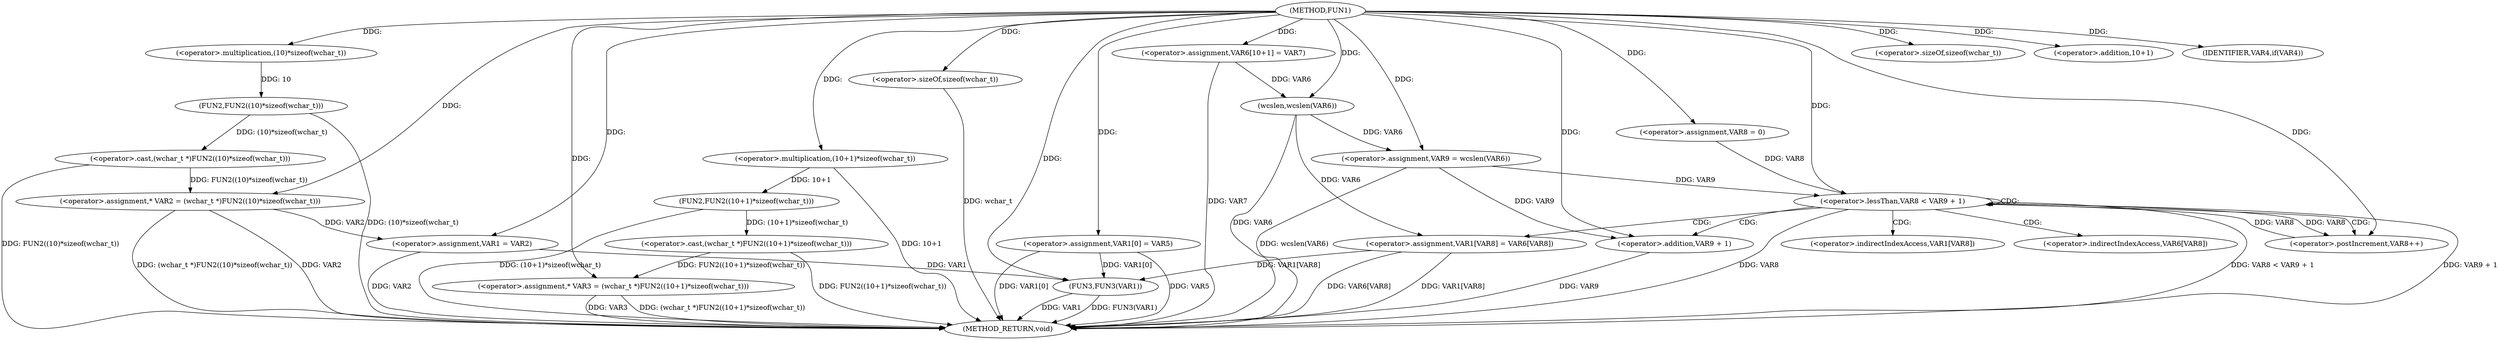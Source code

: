 digraph FUN1 {  
"1000100" [label = "(METHOD,FUN1)" ]
"1000168" [label = "(METHOD_RETURN,void)" ]
"1000104" [label = "(<operator>.assignment,* VAR2 = (wchar_t *)FUN2((10)*sizeof(wchar_t)))" ]
"1000106" [label = "(<operator>.cast,(wchar_t *)FUN2((10)*sizeof(wchar_t)))" ]
"1000108" [label = "(FUN2,FUN2((10)*sizeof(wchar_t)))" ]
"1000109" [label = "(<operator>.multiplication,(10)*sizeof(wchar_t))" ]
"1000111" [label = "(<operator>.sizeOf,sizeof(wchar_t))" ]
"1000114" [label = "(<operator>.assignment,* VAR3 = (wchar_t *)FUN2((10+1)*sizeof(wchar_t)))" ]
"1000116" [label = "(<operator>.cast,(wchar_t *)FUN2((10+1)*sizeof(wchar_t)))" ]
"1000118" [label = "(FUN2,FUN2((10+1)*sizeof(wchar_t)))" ]
"1000119" [label = "(<operator>.multiplication,(10+1)*sizeof(wchar_t))" ]
"1000120" [label = "(<operator>.addition,10+1)" ]
"1000123" [label = "(<operator>.sizeOf,sizeof(wchar_t))" ]
"1000126" [label = "(IDENTIFIER,VAR4,if(VAR4))" ]
"1000128" [label = "(<operator>.assignment,VAR1 = VAR2)" ]
"1000131" [label = "(<operator>.assignment,VAR1[0] = VAR5)" ]
"1000138" [label = "(<operator>.assignment,VAR6[10+1] = VAR7)" ]
"1000143" [label = "(<operator>.assignment,VAR9 = wcslen(VAR6))" ]
"1000145" [label = "(wcslen,wcslen(VAR6))" ]
"1000148" [label = "(<operator>.assignment,VAR8 = 0)" ]
"1000151" [label = "(<operator>.lessThan,VAR8 < VAR9 + 1)" ]
"1000153" [label = "(<operator>.addition,VAR9 + 1)" ]
"1000156" [label = "(<operator>.postIncrement,VAR8++)" ]
"1000159" [label = "(<operator>.assignment,VAR1[VAR8] = VAR6[VAR8])" ]
"1000166" [label = "(FUN3,FUN3(VAR1))" ]
"1000160" [label = "(<operator>.indirectIndexAccess,VAR1[VAR8])" ]
"1000163" [label = "(<operator>.indirectIndexAccess,VAR6[VAR8])" ]
  "1000128" -> "1000168"  [ label = "DDG: VAR2"] 
  "1000106" -> "1000168"  [ label = "DDG: FUN2((10)*sizeof(wchar_t))"] 
  "1000151" -> "1000168"  [ label = "DDG: VAR8 < VAR9 + 1"] 
  "1000104" -> "1000168"  [ label = "DDG: VAR2"] 
  "1000166" -> "1000168"  [ label = "DDG: VAR1"] 
  "1000114" -> "1000168"  [ label = "DDG: VAR3"] 
  "1000151" -> "1000168"  [ label = "DDG: VAR9 + 1"] 
  "1000116" -> "1000168"  [ label = "DDG: FUN2((10+1)*sizeof(wchar_t))"] 
  "1000153" -> "1000168"  [ label = "DDG: VAR9"] 
  "1000118" -> "1000168"  [ label = "DDG: (10+1)*sizeof(wchar_t)"] 
  "1000114" -> "1000168"  [ label = "DDG: (wchar_t *)FUN2((10+1)*sizeof(wchar_t))"] 
  "1000159" -> "1000168"  [ label = "DDG: VAR1[VAR8]"] 
  "1000131" -> "1000168"  [ label = "DDG: VAR1[0]"] 
  "1000166" -> "1000168"  [ label = "DDG: FUN3(VAR1)"] 
  "1000138" -> "1000168"  [ label = "DDG: VAR7"] 
  "1000151" -> "1000168"  [ label = "DDG: VAR8"] 
  "1000131" -> "1000168"  [ label = "DDG: VAR5"] 
  "1000119" -> "1000168"  [ label = "DDG: 10+1"] 
  "1000143" -> "1000168"  [ label = "DDG: wcslen(VAR6)"] 
  "1000159" -> "1000168"  [ label = "DDG: VAR6[VAR8]"] 
  "1000145" -> "1000168"  [ label = "DDG: VAR6"] 
  "1000104" -> "1000168"  [ label = "DDG: (wchar_t *)FUN2((10)*sizeof(wchar_t))"] 
  "1000108" -> "1000168"  [ label = "DDG: (10)*sizeof(wchar_t)"] 
  "1000123" -> "1000168"  [ label = "DDG: wchar_t"] 
  "1000106" -> "1000104"  [ label = "DDG: FUN2((10)*sizeof(wchar_t))"] 
  "1000100" -> "1000104"  [ label = "DDG: "] 
  "1000108" -> "1000106"  [ label = "DDG: (10)*sizeof(wchar_t)"] 
  "1000109" -> "1000108"  [ label = "DDG: 10"] 
  "1000100" -> "1000109"  [ label = "DDG: "] 
  "1000100" -> "1000111"  [ label = "DDG: "] 
  "1000116" -> "1000114"  [ label = "DDG: FUN2((10+1)*sizeof(wchar_t))"] 
  "1000100" -> "1000114"  [ label = "DDG: "] 
  "1000118" -> "1000116"  [ label = "DDG: (10+1)*sizeof(wchar_t)"] 
  "1000119" -> "1000118"  [ label = "DDG: 10+1"] 
  "1000100" -> "1000119"  [ label = "DDG: "] 
  "1000100" -> "1000120"  [ label = "DDG: "] 
  "1000100" -> "1000123"  [ label = "DDG: "] 
  "1000100" -> "1000126"  [ label = "DDG: "] 
  "1000104" -> "1000128"  [ label = "DDG: VAR2"] 
  "1000100" -> "1000128"  [ label = "DDG: "] 
  "1000100" -> "1000131"  [ label = "DDG: "] 
  "1000100" -> "1000138"  [ label = "DDG: "] 
  "1000145" -> "1000143"  [ label = "DDG: VAR6"] 
  "1000100" -> "1000143"  [ label = "DDG: "] 
  "1000138" -> "1000145"  [ label = "DDG: VAR6"] 
  "1000100" -> "1000145"  [ label = "DDG: "] 
  "1000100" -> "1000148"  [ label = "DDG: "] 
  "1000156" -> "1000151"  [ label = "DDG: VAR8"] 
  "1000148" -> "1000151"  [ label = "DDG: VAR8"] 
  "1000100" -> "1000151"  [ label = "DDG: "] 
  "1000143" -> "1000151"  [ label = "DDG: VAR9"] 
  "1000143" -> "1000153"  [ label = "DDG: VAR9"] 
  "1000100" -> "1000153"  [ label = "DDG: "] 
  "1000151" -> "1000156"  [ label = "DDG: VAR8"] 
  "1000100" -> "1000156"  [ label = "DDG: "] 
  "1000145" -> "1000159"  [ label = "DDG: VAR6"] 
  "1000159" -> "1000166"  [ label = "DDG: VAR1[VAR8]"] 
  "1000131" -> "1000166"  [ label = "DDG: VAR1[0]"] 
  "1000128" -> "1000166"  [ label = "DDG: VAR1"] 
  "1000100" -> "1000166"  [ label = "DDG: "] 
  "1000151" -> "1000163"  [ label = "CDG: "] 
  "1000151" -> "1000156"  [ label = "CDG: "] 
  "1000151" -> "1000151"  [ label = "CDG: "] 
  "1000151" -> "1000160"  [ label = "CDG: "] 
  "1000151" -> "1000153"  [ label = "CDG: "] 
  "1000151" -> "1000159"  [ label = "CDG: "] 
}
